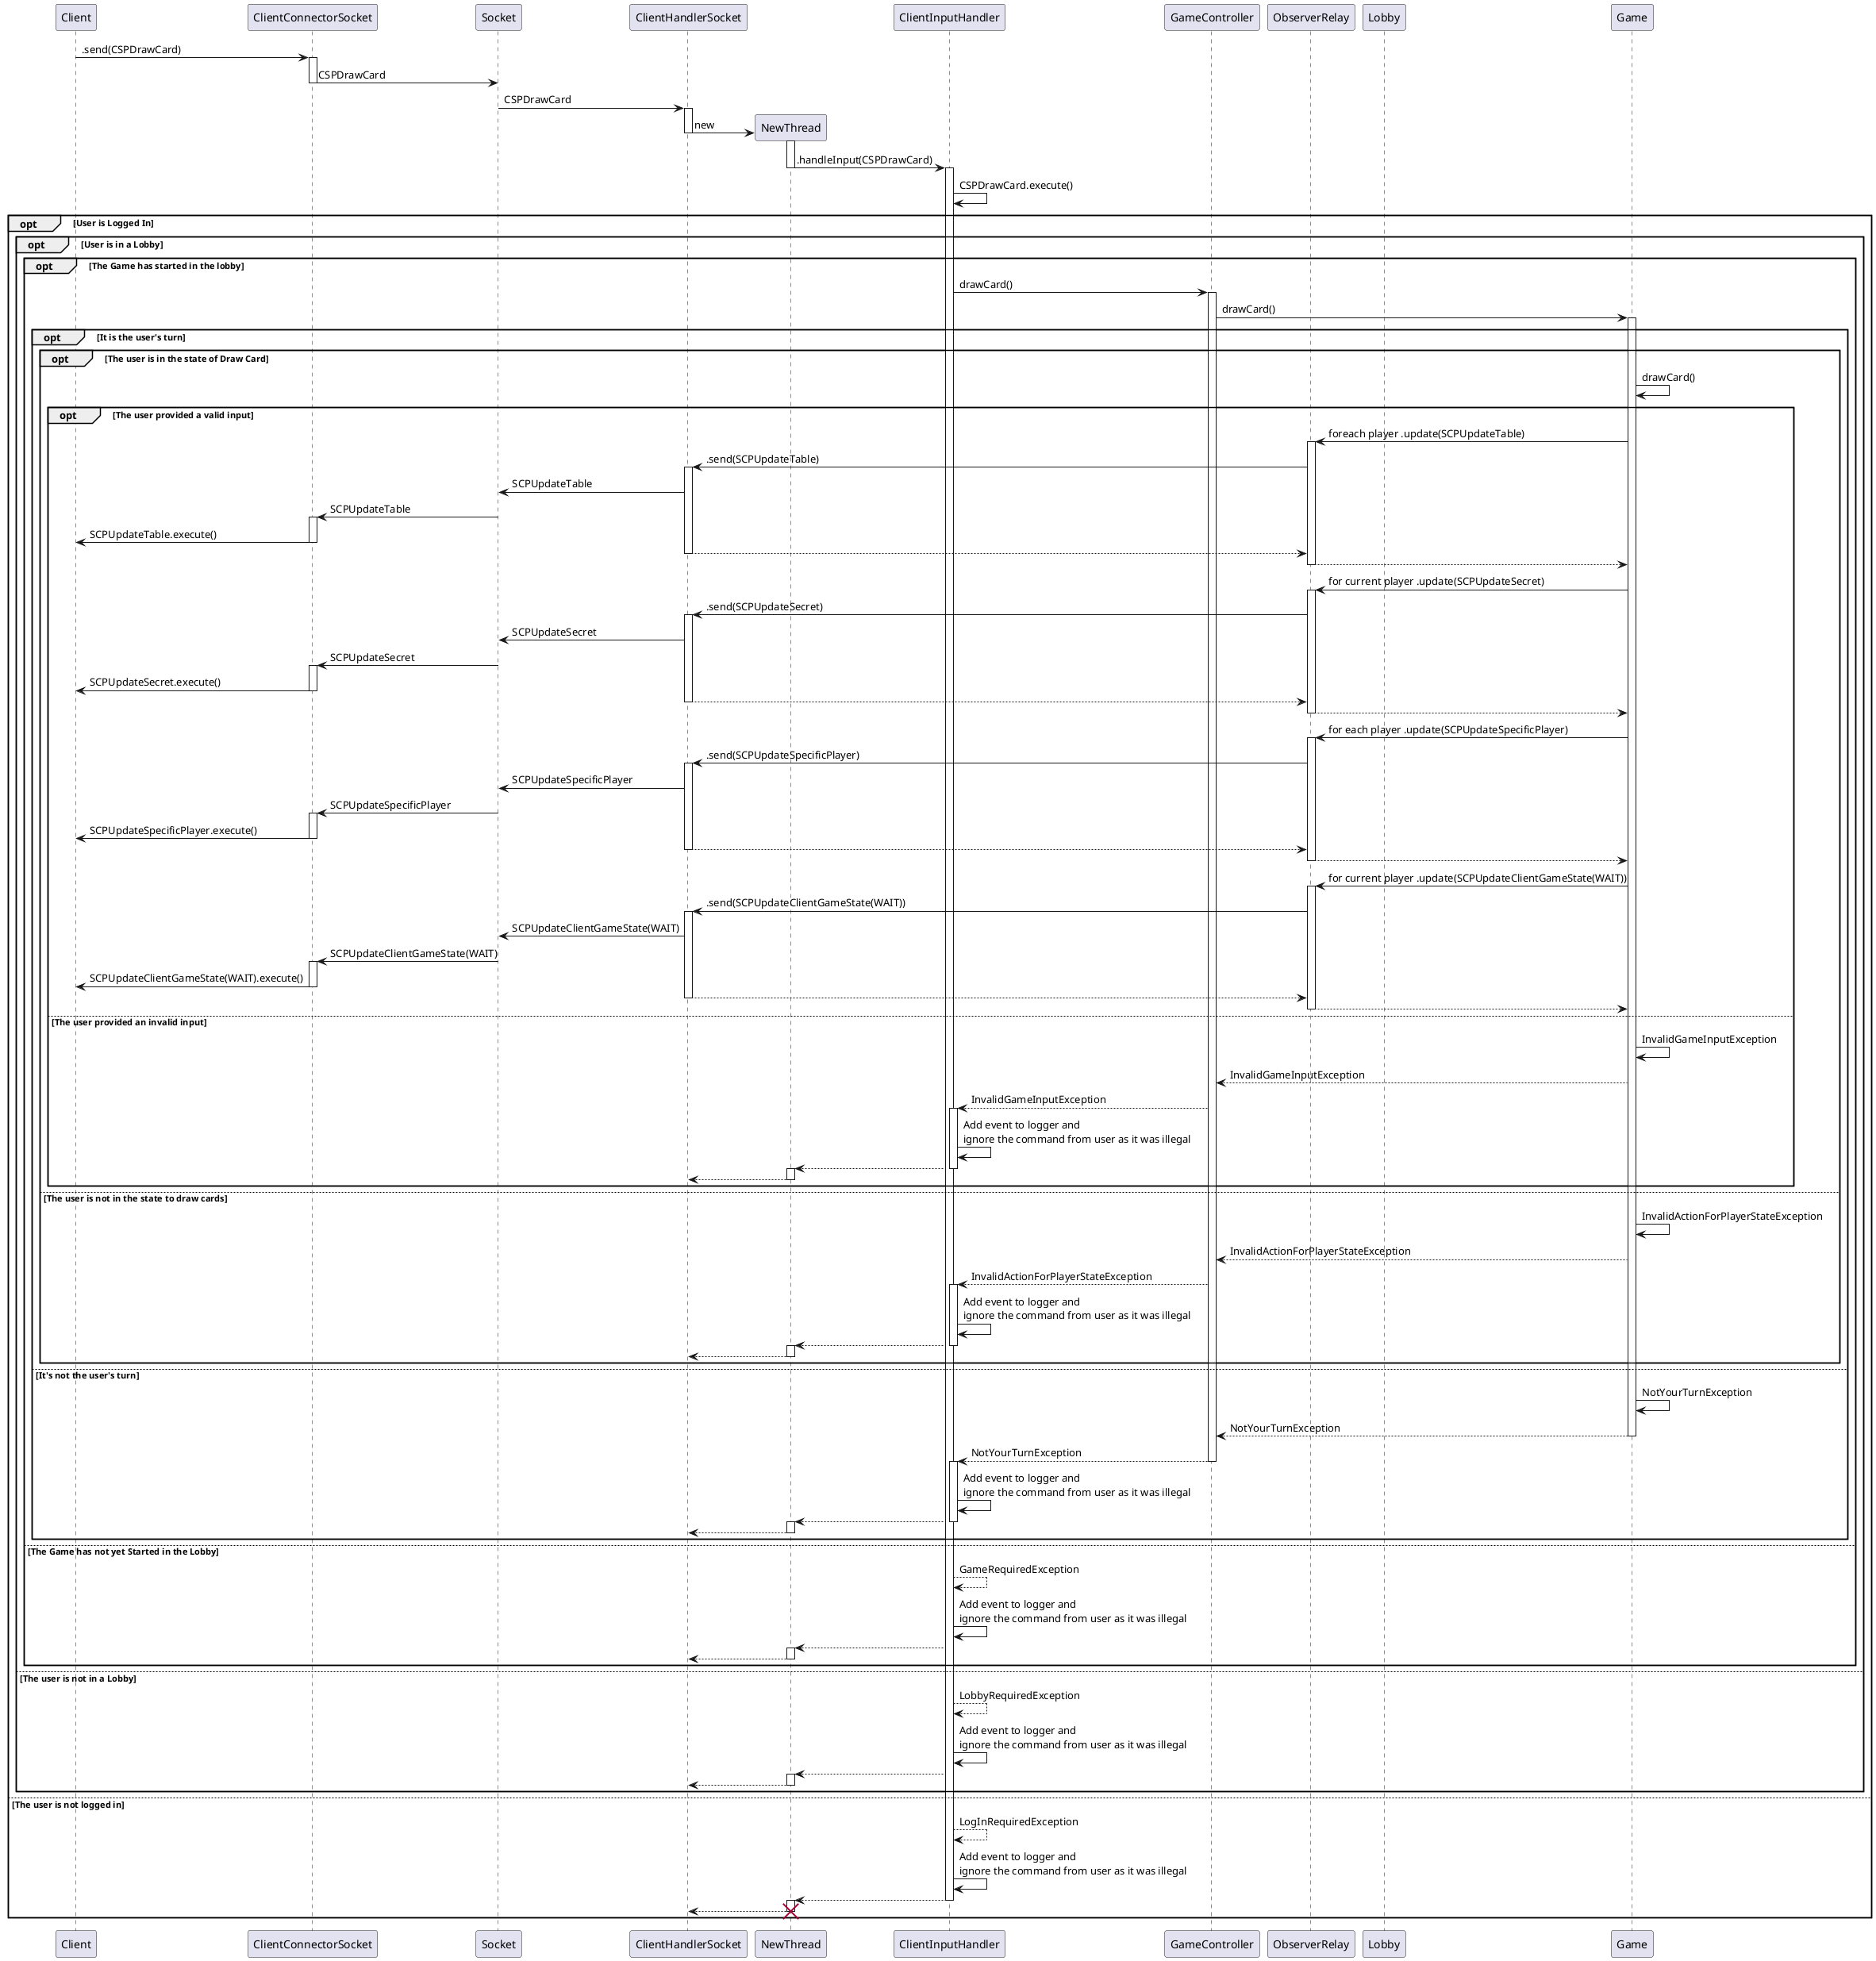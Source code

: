 @startuml

participant Client
participant ClientConnectorSocket
participant Socket
participant ClientHandlerSocket
participant NewThread
participant ClientInputHandler
participant GameController
participant ObserverRelay
participant Lobby
participant Game

Client -> ClientConnectorSocket : .send(CSPDrawCard)
activate ClientConnectorSocket
ClientConnectorSocket -> Socket : CSPDrawCard
deactivate ClientConnectorSocket
Socket -> ClientHandlerSocket : CSPDrawCard
activate ClientHandlerSocket
create NewThread
ClientHandlerSocket -> NewThread : new
activate NewThread
deactivate ClientHandlerSocket
NewThread -> ClientInputHandler : .handleInput(CSPDrawCard)
deactivate NewThread
activate ClientInputHandler
ClientInputHandler -> ClientInputHandler : CSPDrawCard.execute()

    opt User is Logged In

        opt User is in a Lobby

            opt The Game has started in the lobby
            ClientInputHandler -> GameController : drawCard()
            activate GameController
            GameController -> Game : drawCard()
            activate Game

                opt It is the user's turn

                    opt The user is in the state of Draw Card
                    Game -> Game : drawCard()

                        opt The user provided a valid input
                        Game -> ObserverRelay : foreach player .update(SCPUpdateTable)
                        activate ObserverRelay
                        ObserverRelay -> ClientHandlerSocket : .send(SCPUpdateTable)
                        activate ClientHandlerSocket
                        ClientHandlerSocket -> Socket : SCPUpdateTable
                        Socket -> ClientConnectorSocket : SCPUpdateTable
                        activate ClientConnectorSocket
                        ClientConnectorSocket -> Client : SCPUpdateTable.execute()
                        deactivate ClientConnectorSocket
                        ClientHandlerSocket --> ObserverRelay
                        deactivate ClientHandlerSocket
                        ObserverRelay --> Game
                        deactivate ObserverRelay

                        Game -> ObserverRelay : for current player .update(SCPUpdateSecret)
                        activate ObserverRelay
                        ObserverRelay -> ClientHandlerSocket : .send(SCPUpdateSecret)
                        activate ClientHandlerSocket
                        ClientHandlerSocket -> Socket : SCPUpdateSecret
                        Socket -> ClientConnectorSocket : SCPUpdateSecret
                        activate ClientConnectorSocket
                        ClientConnectorSocket -> Client : SCPUpdateSecret.execute()
                        deactivate ClientConnectorSocket
                        ClientHandlerSocket --> ObserverRelay
                        deactivate ClientHandlerSocket
                        ObserverRelay --> Game
                        deactivate ObserverRelay

                        Game -> ObserverRelay : for each player .update(SCPUpdateSpecificPlayer)
                        activate ObserverRelay
                        ObserverRelay -> ClientHandlerSocket : .send(SCPUpdateSpecificPlayer)
                        activate ClientHandlerSocket
                        ClientHandlerSocket -> Socket : SCPUpdateSpecificPlayer
                        Socket -> ClientConnectorSocket : SCPUpdateSpecificPlayer
                        activate ClientConnectorSocket
                        ClientConnectorSocket -> Client : SCPUpdateSpecificPlayer.execute()
                        deactivate ClientConnectorSocket
                        ClientHandlerSocket --> ObserverRelay
                        deactivate ClientHandlerSocket
                        ObserverRelay --> Game
                        deactivate ObserverRelay

                        Game -> ObserverRelay : for current player .update(SCPUpdateClientGameState(WAIT))
                        activate ObserverRelay
                        ObserverRelay -> ClientHandlerSocket : .send(SCPUpdateClientGameState(WAIT))
                        activate ClientHandlerSocket
                        ClientHandlerSocket -> Socket : SCPUpdateClientGameState(WAIT)
                        Socket -> ClientConnectorSocket : SCPUpdateClientGameState(WAIT)
                        activate ClientConnectorSocket
                        ClientConnectorSocket -> Client : SCPUpdateClientGameState(WAIT).execute()
                        deactivate ClientConnectorSocket
                        ClientHandlerSocket --> ObserverRelay
                        deactivate ClientHandlerSocket
                        ObserverRelay --> Game
                        deactivate ObserverRelay

                        else The user provided an invalid input
                        Game -> Game : InvalidGameInputException
                        Game --> GameController : InvalidGameInputException
                        GameController --> ClientInputHandler : InvalidGameInputException
                        activate ClientInputHandler
                        ClientInputHandler -> ClientInputHandler : Add event to logger and\nignore the command from user as it was illegal
                        ClientInputHandler --> NewThread
                        deactivate ClientInputHandler
                        activate NewThread
                        NewThread --> ClientHandlerSocket
                        deactivate NewThread
                        end

                    else The user is not in the state to draw cards
                    Game -> Game : InvalidActionForPlayerStateException
                    Game --> GameController : InvalidActionForPlayerStateException
                    GameController --> ClientInputHandler : InvalidActionForPlayerStateException
                    activate ClientInputHandler
                    ClientInputHandler -> ClientInputHandler : Add event to logger and\nignore the command from user as it was illegal
                    ClientInputHandler --> NewThread
                    deactivate ClientInputHandler
                    activate NewThread
                    NewThread --> ClientHandlerSocket
                    deactivate NewThread
                    end

                else It's not the user's turn
                Game -> Game : NotYourTurnException
                Game --> GameController : NotYourTurnException
                deactivate Game
                GameController --> ClientInputHandler : NotYourTurnException
                deactivate GameController
                activate ClientInputHandler
                ClientInputHandler -> ClientInputHandler : Add event to logger and\nignore the command from user as it was illegal
                ClientInputHandler --> NewThread
                deactivate ClientInputHandler
                activate NewThread
                NewThread --> ClientHandlerSocket
                deactivate NewThread
                end

            else The Game has not yet Started in the Lobby
            ClientInputHandler --> ClientInputHandler : GameRequiredException
            ClientInputHandler -> ClientInputHandler : Add event to logger and\nignore the command from user as it was illegal
            ClientInputHandler --> NewThread
            activate NewThread
            NewThread --> ClientHandlerSocket
            deactivate NewThread
            end

        else The user is not in a Lobby
        ClientInputHandler --> ClientInputHandler : LobbyRequiredException
        ClientInputHandler -> ClientInputHandler : Add event to logger and\nignore the command from user as it was illegal
        ClientInputHandler --> NewThread
        activate NewThread
        NewThread --> ClientHandlerSocket
        deactivate NewThread
        end

    else The user is not logged in
    ClientInputHandler --> ClientInputHandler : LogInRequiredException
    ClientInputHandler -> ClientInputHandler : Add event to logger and\nignore the command from user as it was illegal
    ClientInputHandler --> NewThread
    deactivate ClientInputHandler
    activate NewThread
    NewThread --> ClientHandlerSocket
    destroy NewThread
    end

@enduml
